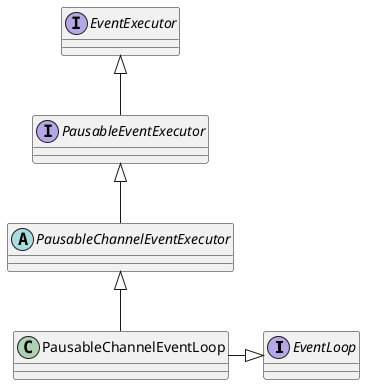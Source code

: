 @startuml
interface EventLoop
interface EventExecutor


EventExecutor           <|--            PausableEventExecutor
PausableEventExecutor   <|--            PausableChannelEventExecutor
PausableChannelEventExecutor    <|--    PausableChannelEventLoop
EventLoop               <|-left-        PausableChannelEventLoop
abstract class PausableChannelEventExecutor
class PausableChannelEventLoop
interface PausableEventExecutor


@enduml